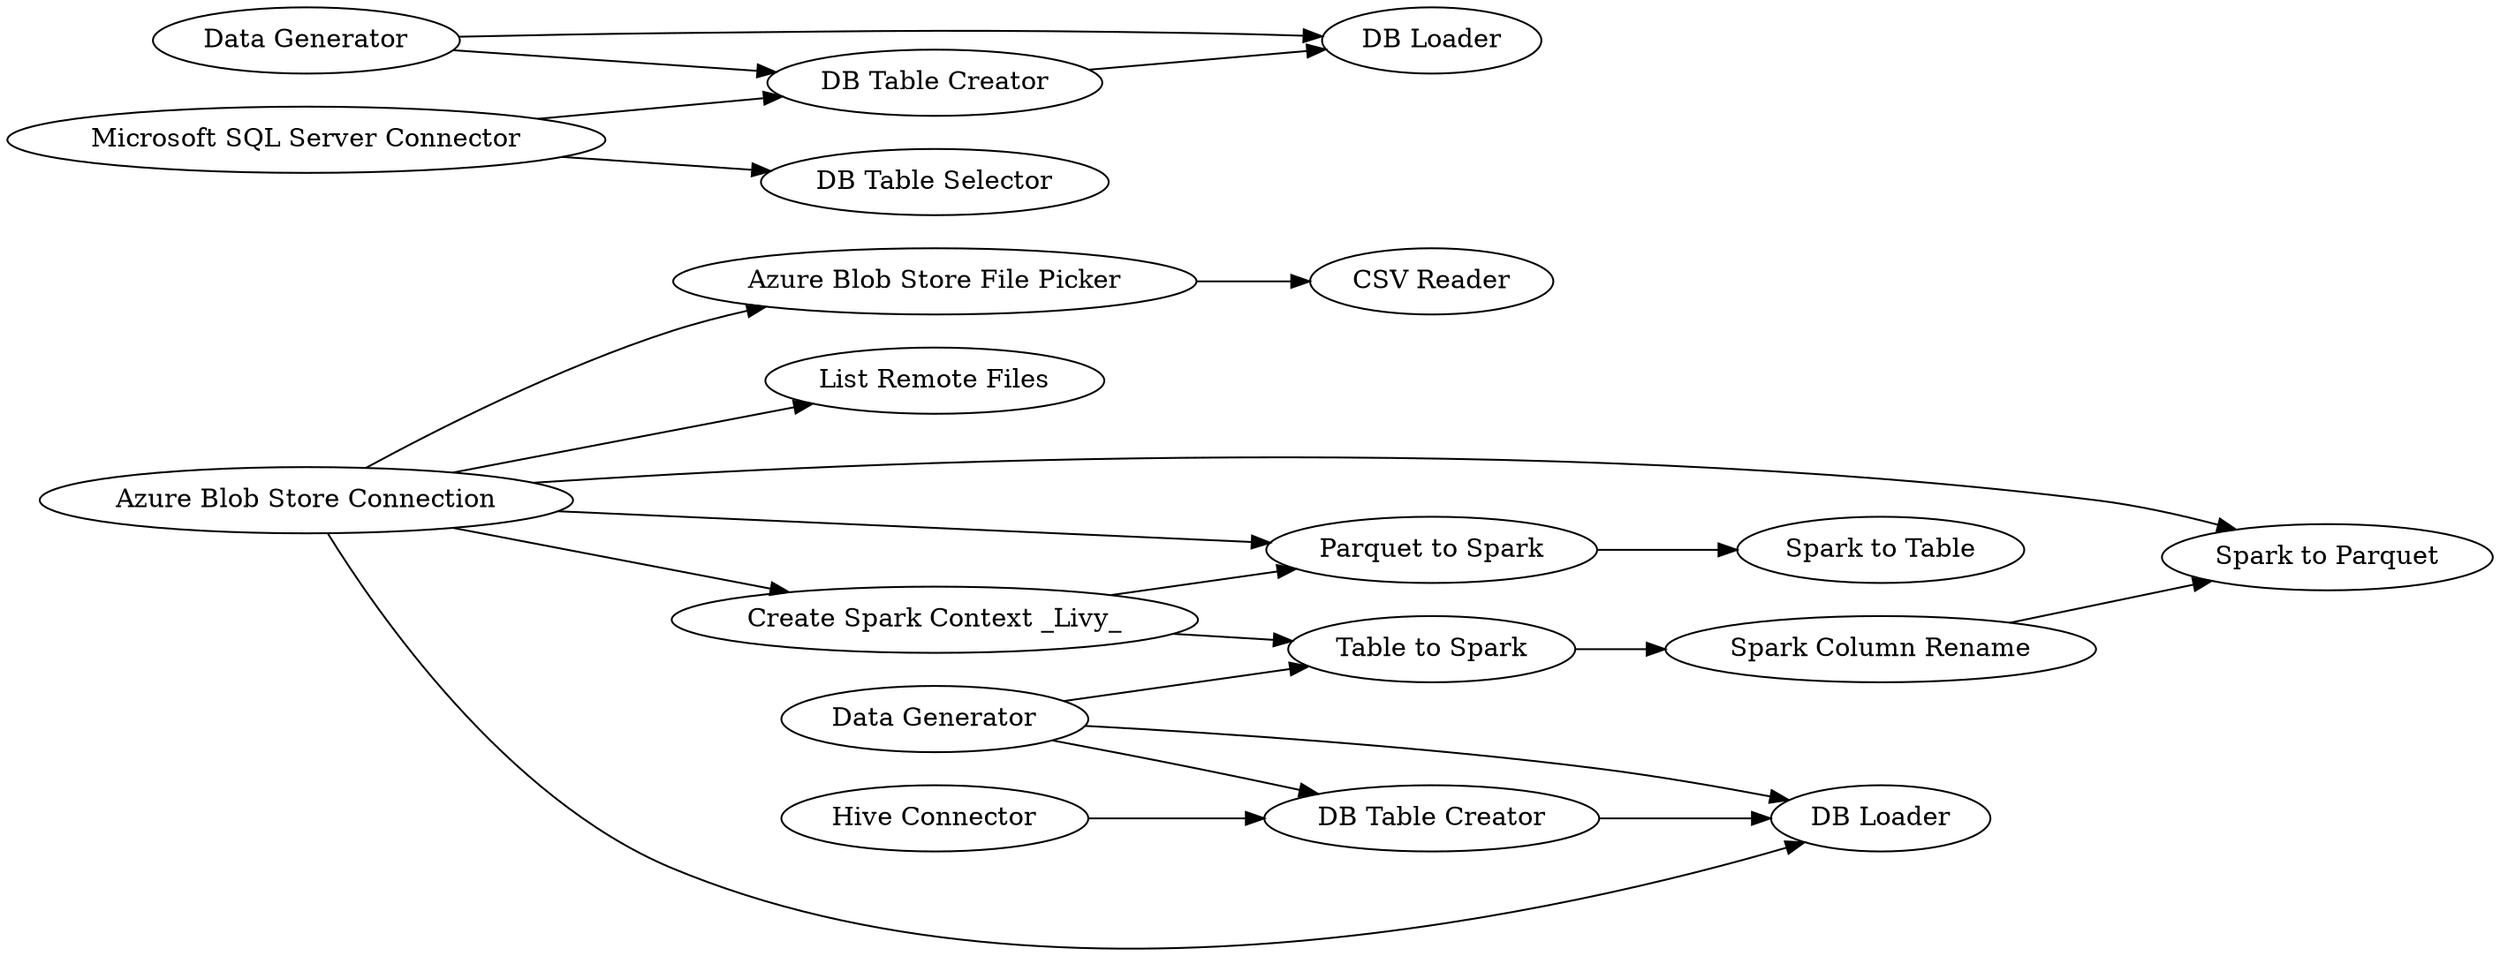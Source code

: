digraph {
	9 -> 7
	6 -> 5
	41 -> 42
	2 -> 1
	34 -> 35
	2 -> 8
	1 -> 8
	2 -> 40
	6 -> 40
	37 -> 35
	44 -> 45
	2 -> 44
	2 -> 7
	2 -> 43
	35 -> 36
	6 -> 42
	5 -> 9
	37 -> 32
	42 -> 40
	8 -> 10
	34 -> 36
	1 -> 5
	7 [label="Spark to Parquet"]
	9 [label="Spark Column Rename"]
	8 [label="Parquet to Spark"]
	41 [label="Hive Connector"]
	6 [label="Data Generator"]
	10 [label="Spark to Table"]
	1 [label="Create Spark Context _Livy_"]
	42 [label="DB Table Creator"]
	37 [label="Microsoft SQL Server Connector"]
	5 [label="Table to Spark"]
	43 [label="List Remote Files"]
	35 [label="DB Table Creator"]
	44 [label="Azure Blob Store File Picker"]
	34 [label="Data Generator"]
	36 [label="DB Loader"]
	40 [label="DB Loader"]
	32 [label="DB Table Selector"]
	2 [label="Azure Blob Store Connection"]
	45 [label="CSV Reader"]
	rankdir=LR
}
